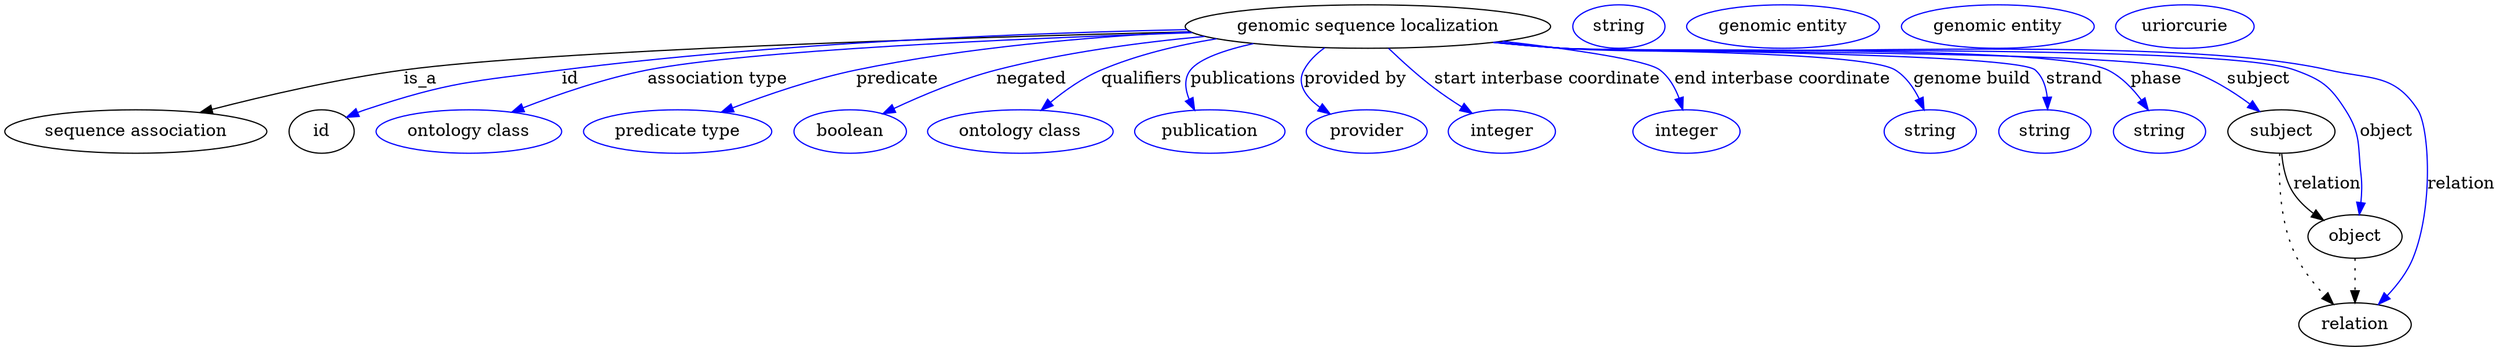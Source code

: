 digraph {
	graph [bb="0,0,1694.5,283"];
	node [label="\N"];
	"genomic sequence localization"	 [height=0.5,
		label="genomic sequence localization",
		pos="934.49,265",
		width=3.3219];
	"sequence association"	 [height=0.5,
		pos="84.493,178",
		width=2.347];
	"genomic sequence localization" -> "sequence association"	 [label=is_a,
		lp="293.49,221.5",
		pos="e,131.95,193.04 817.23,261.3 658.08,255.8 382.13,244.43 282.49,229 234.31,221.54 180.83,207.4 141.61,195.9"];
	id	 [height=0.5,
		pos="213.49,178",
		width=0.75];
	"genomic sequence localization" -> id	 [color=blue,
		label=id,
		lp="397.99,221.5",
		pos="e,234.45,189.52 815.76,262.59 705.56,259.06 537.21,250.36 392.49,229 327.97,219.47 310.87,218.07 249.49,196 247.62,195.33 245.72,\
194.58 243.81,193.78",
		style=solid];
	"association type"	 [color=blue,
		height=0.5,
		label="ontology class",
		pos="320.49,178",
		width=1.7151];
	"genomic sequence localization" -> "association type"	 [color=blue,
		label="association type",
		lp="500.49,221.5",
		pos="e,353.23,193.28 819.21,260.07 700.29,254.32 523.08,243.68 456.49,229 424.03,221.84 388.94,208.54 362.54,197.31",
		style=solid];
	predicate	 [color=blue,
		height=0.5,
		label="predicate type",
		pos="460.49,178",
		width=1.679];
	"genomic sequence localization" -> predicate	 [color=blue,
		label=predicate,
		lp="623.49,221.5",
		pos="e,494.08,193.08 819.78,259.75 754.29,255.01 671.03,246.01 598.49,229 565.82,221.34 530.35,208.11 503.54,197.05",
		style=solid];
	negated	 [color=blue,
		height=0.5,
		label=boolean,
		pos="577.49,178",
		width=1.0652];
	"genomic sequence localization" -> negated	 [color=blue,
		label=negated,
		lp="711.99,221.5",
		pos="e,602.74,191.85 830.43,256.09 786.63,250.69 735.49,242.19 690.49,229 663.02,220.95 633.6,207.49 611.66,196.43",
		style=solid];
	qualifiers	 [color=blue,
		height=0.5,
		label="ontology class",
		pos="695.49,178",
		width=1.7151];
	"genomic sequence localization" -> qualifiers	 [color=blue,
		label=qualifiers,
		lp="785.49,221.5",
		pos="e,712.7,195.47 839.71,253.88 812.94,248.53 784.35,240.64 759.49,229 745.31,222.36 731.47,211.98 720.31,202.31",
		style=solid];
	publications	 [color=blue,
		height=0.5,
		label=publication,
		pos="825.49,178",
		width=1.3902];
	"genomic sequence localization" -> publications	 [color=blue,
		label=publications,
		lp="852.99,221.5",
		pos="e,817.58,196.11 864.39,250.32 844.02,244.55 825.59,237.3 819.49,229 814.67,222.43 814.05,214.05 815.26,205.99",
		style=solid];
	"provided by"	 [color=blue,
		height=0.5,
		label=provider,
		pos="933.49,178",
		width=1.1193];
	"genomic sequence localization" -> "provided by"	 [color=blue,
		label="provided by",
		lp="924.49,221.5",
		pos="e,909.25,192.43 906.14,247.36 900.22,242.22 894.79,236.06 891.49,229 886.4,218.09 892.54,207.56 901.56,198.92",
		style=solid];
	"start interbase coordinate"	 [color=blue,
		height=0.5,
		label=integer,
		pos="1026.5,178",
		width=0.97491];
	"genomic sequence localization" -> "start interbase coordinate"	 [color=blue,
		label="start interbase coordinate",
		lp="1049,221.5",
		pos="e,1006.2,192.7 949.53,246.83 958.19,236.76 969.5,224.25 980.49,214 986,208.86 992.18,203.68 998.18,198.91",
		style=solid];
	"end interbase coordinate"	 [color=blue,
		height=0.5,
		label=integer,
		pos="1139.5,178",
		width=0.97491];
	"genomic sequence localization" -> "end interbase coordinate"	 [color=blue,
		label="end interbase coordinate",
		lp="1196,221.5",
		pos="e,1136.1,196.18 1018.4,252.14 1062.6,244.72 1109.3,235.58 1117.5,229 1124.7,223.17 1129.6,214.51 1132.9,205.97",
		style=solid];
	"genome build"	 [color=blue,
		height=0.5,
		label=string,
		pos="1294.5,178",
		width=0.84854];
	"genomic sequence localization" -> "genome build"	 [color=blue,
		label="genome build",
		lp="1318.5,221.5",
		pos="e,1289.4,196.16 1019.8,252.38 1034,250.45 1048.7,248.58 1062.5,247 1107.7,241.83 1228.4,253.88 1266.5,229 1274.9,223.49 1281.1,214.51 \
1285.4,205.62",
		style=solid];
	strand	 [color=blue,
		height=0.5,
		label=string,
		pos="1373.5,178",
		width=0.84854];
	"genomic sequence localization" -> strand	 [color=blue,
		label=strand,
		lp="1387.5,221.5",
		pos="e,1373.9,196.14 1018.7,252.19 1033.3,250.25 1048.3,248.42 1062.5,247 1095.5,243.69 1334.9,250.13 1360.5,229 1367.3,223.41 1370.8,\
214.85 1372.5,206.32",
		style=solid];
	phase	 [color=blue,
		height=0.5,
		label=string,
		pos="1452.5,178",
		width=0.84854];
	"genomic sequence localization" -> phase	 [color=blue,
		label=phase,
		lp="1443,221.5",
		pos="e,1442.8,195.24 1018.4,252.13 1033,250.19 1048.2,248.37 1062.5,247 1100.8,243.32 1373.9,245.93 1408.5,229 1419.9,223.39 1429.6,213.3 \
1437,203.58",
		style=solid];
	subject	 [height=0.5,
		pos="1536.5,178",
		width=0.99297];
	"genomic sequence localization" -> subject	 [color=blue,
		label=subject,
		lp="1511,221.5",
		pos="e,1519.5,193.89 1018,252.09 1032.8,250.14 1048.1,248.33 1062.5,247 1151.1,238.8 1378.1,257.34 1462.5,229 1480.5,222.95 1498.1,211.12 \
1511.6,200.38",
		style=solid];
	object	 [height=0.5,
		pos="1593.5,91",
		width=0.9027];
	"genomic sequence localization" -> object	 [color=blue,
		label=object,
		lp="1612.5,178",
		pos="e,1596.2,109.07 1017.7,252.05 1032.6,250.09 1048,248.3 1062.5,247 1114.8,242.34 1484.8,245.76 1534.5,229 1558.7,220.85 1567.1,217.1 \
1581.5,196 1596.8,173.48 1598.4,141.76 1597,119.09",
		style=solid];
	relation	 [height=0.5,
		pos="1593.5,18",
		width=1.0471];
	"genomic sequence localization" -> relation	 [color=blue,
		label=relation,
		lp="1673.5,134.5",
		pos="e,1610.4,34.648 1017.7,252.03 1032.6,250.07 1048,248.28 1062.5,247 1173.7,237.21 1456.1,255.64 1564.5,229 1597.5,220.89 1615.2,224.65 \
1633.5,196 1662.9,149.92 1651.7,124.89 1634.5,73 1630.8,61.922 1623.9,51.266 1616.9,42.331",
		style=solid];
	association_id	 [color=blue,
		height=0.5,
		label=string,
		pos="1102.5,265",
		width=0.84854];
	subject -> object	 [label=relation,
		lp="1573.5,134.5",
		pos="e,1573,105.27 1539.6,159.97 1542,149.7 1546,136.95 1552.5,127 1556,121.58 1560.6,116.49 1565.4,111.95"];
	subject -> relation	 [pos="e,1578.1,34.585 1536.4,159.72 1536.9,138.09 1539.8,101.44 1552.5,73 1557.3,62.18 1564.6,51.46 1571.7,42.397",
		style=dotted];
	"genomic sequence localization_subject"	 [color=blue,
		height=0.5,
		label="genomic entity",
		pos="1214.5,265",
		width=1.7693];
	object -> relation	 [pos="e,1593.5,36.09 1593.5,72.955 1593.5,64.883 1593.5,55.176 1593.5,46.182",
		style=dotted];
	"genomic sequence localization_object"	 [color=blue,
		height=0.5,
		label="genomic entity",
		pos="1359.5,265",
		width=1.7693];
	"genomic sequence localization_relation"	 [color=blue,
		height=0.5,
		label=uriorcurie,
		pos="1486.5,265",
		width=1.2638];
}
